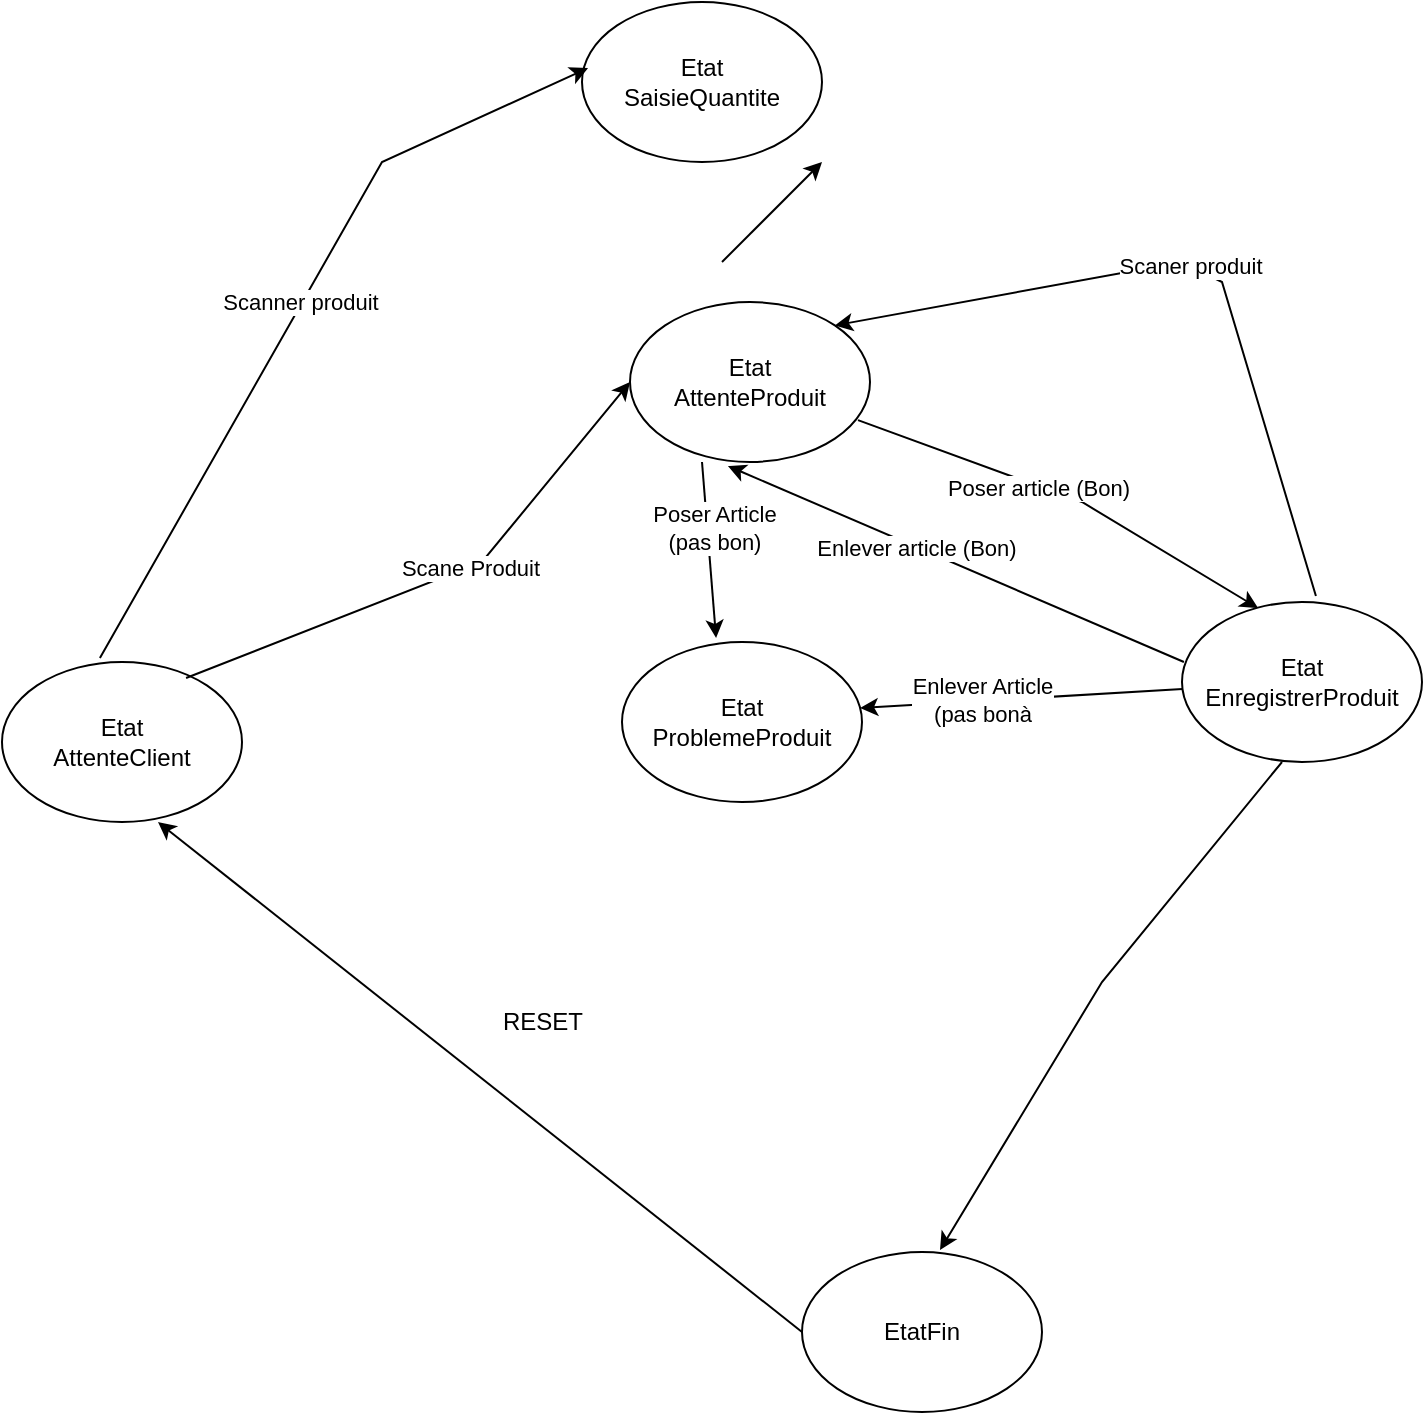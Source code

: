 <mxfile version="21.0.8" type="github">
  <diagram name="Page-1" id="FrZEBVQiNB3O1--vANm9">
    <mxGraphModel dx="1434" dy="796" grid="1" gridSize="10" guides="1" tooltips="1" connect="1" arrows="1" fold="1" page="1" pageScale="1" pageWidth="827" pageHeight="1169" math="0" shadow="0">
      <root>
        <mxCell id="0" />
        <mxCell id="1" parent="0" />
        <mxCell id="02MSICZf1UXUIeg_eWaf-1" value="Etat&lt;br&gt;AttenteClient" style="ellipse;whiteSpace=wrap;html=1;" parent="1" vertex="1">
          <mxGeometry x="10" y="350" width="120" height="80" as="geometry" />
        </mxCell>
        <mxCell id="02MSICZf1UXUIeg_eWaf-2" value="Etat&lt;br&gt;AttenteProduit" style="ellipse;whiteSpace=wrap;html=1;" parent="1" vertex="1">
          <mxGeometry x="324" y="170" width="120" height="80" as="geometry" />
        </mxCell>
        <mxCell id="02MSICZf1UXUIeg_eWaf-3" value="Etat&lt;br&gt;EnregistrerProduit" style="ellipse;whiteSpace=wrap;html=1;" parent="1" vertex="1">
          <mxGeometry x="600" y="320" width="120" height="80" as="geometry" />
        </mxCell>
        <mxCell id="02MSICZf1UXUIeg_eWaf-4" value="Etat&lt;br&gt;ProblemeProduit" style="ellipse;whiteSpace=wrap;html=1;" parent="1" vertex="1">
          <mxGeometry x="320" y="340" width="120" height="80" as="geometry" />
        </mxCell>
        <mxCell id="02MSICZf1UXUIeg_eWaf-5" value="EtatFin" style="ellipse;whiteSpace=wrap;html=1;" parent="1" vertex="1">
          <mxGeometry x="410" y="645" width="120" height="80" as="geometry" />
        </mxCell>
        <mxCell id="02MSICZf1UXUIeg_eWaf-10" value="" style="endArrow=classic;html=1;rounded=0;exitX=0.767;exitY=0.1;exitDx=0;exitDy=0;exitPerimeter=0;entryX=0;entryY=0.5;entryDx=0;entryDy=0;" parent="1" source="02MSICZf1UXUIeg_eWaf-1" target="02MSICZf1UXUIeg_eWaf-2" edge="1">
          <mxGeometry width="50" height="50" relative="1" as="geometry">
            <mxPoint x="360" y="510" as="sourcePoint" />
            <mxPoint x="410" y="460" as="targetPoint" />
            <Array as="points">
              <mxPoint x="250" y="300" />
            </Array>
          </mxGeometry>
        </mxCell>
        <mxCell id="02MSICZf1UXUIeg_eWaf-18" value="Scane Produit" style="edgeLabel;html=1;align=center;verticalAlign=middle;resizable=0;points=[];" parent="02MSICZf1UXUIeg_eWaf-10" vertex="1" connectable="0">
          <mxGeometry x="0.102" relative="1" as="geometry">
            <mxPoint as="offset" />
          </mxGeometry>
        </mxCell>
        <mxCell id="02MSICZf1UXUIeg_eWaf-11" value="Scaner produit&lt;br&gt;" style="endArrow=classic;html=1;rounded=0;entryX=1;entryY=0;entryDx=0;entryDy=0;exitX=0.558;exitY=-0.037;exitDx=0;exitDy=0;exitPerimeter=0;" parent="1" target="02MSICZf1UXUIeg_eWaf-2" edge="1" source="02MSICZf1UXUIeg_eWaf-3">
          <mxGeometry width="50" height="50" relative="1" as="geometry">
            <mxPoint x="680" y="310" as="sourcePoint" />
            <mxPoint x="370" y="280" as="targetPoint" />
            <Array as="points">
              <mxPoint x="620" y="160" />
              <mxPoint x="600" y="150" />
            </Array>
          </mxGeometry>
        </mxCell>
        <mxCell id="02MSICZf1UXUIeg_eWaf-12" value="" style="endArrow=classic;html=1;rounded=0;exitX=1;exitY=0.5;exitDx=0;exitDy=0;entryX=0.575;entryY=-0.012;entryDx=0;entryDy=0;entryPerimeter=0;" parent="1" target="02MSICZf1UXUIeg_eWaf-5" edge="1">
          <mxGeometry width="50" height="50" relative="1" as="geometry">
            <mxPoint x="650" y="400" as="sourcePoint" />
            <mxPoint x="830" y="450" as="targetPoint" />
            <Array as="points">
              <mxPoint x="560" y="510" />
            </Array>
          </mxGeometry>
        </mxCell>
        <mxCell id="02MSICZf1UXUIeg_eWaf-13" value="" style="endArrow=classic;html=1;rounded=0;entryX=0.408;entryY=1.025;entryDx=0;entryDy=0;entryPerimeter=0;exitX=0.008;exitY=0.375;exitDx=0;exitDy=0;exitPerimeter=0;" parent="1" source="02MSICZf1UXUIeg_eWaf-3" target="02MSICZf1UXUIeg_eWaf-2" edge="1">
          <mxGeometry width="50" height="50" relative="1" as="geometry">
            <mxPoint x="370" y="420" as="sourcePoint" />
            <mxPoint x="410" y="320" as="targetPoint" />
          </mxGeometry>
        </mxCell>
        <mxCell id="02MSICZf1UXUIeg_eWaf-21" value="Enlever article (Bon)" style="edgeLabel;html=1;align=center;verticalAlign=middle;resizable=0;points=[];" parent="02MSICZf1UXUIeg_eWaf-13" vertex="1" connectable="0">
          <mxGeometry x="0.176" relative="1" as="geometry">
            <mxPoint as="offset" />
          </mxGeometry>
        </mxCell>
        <mxCell id="02MSICZf1UXUIeg_eWaf-14" value="" style="endArrow=classic;html=1;rounded=0;entryX=0.317;entryY=0.038;entryDx=0;entryDy=0;entryPerimeter=0;exitX=0.95;exitY=0.738;exitDx=0;exitDy=0;exitPerimeter=0;" parent="1" source="02MSICZf1UXUIeg_eWaf-2" target="02MSICZf1UXUIeg_eWaf-3" edge="1">
          <mxGeometry width="50" height="50" relative="1" as="geometry">
            <mxPoint x="611" y="360" as="sourcePoint" />
            <mxPoint x="419" y="322" as="targetPoint" />
            <Array as="points">
              <mxPoint x="550" y="270" />
            </Array>
          </mxGeometry>
        </mxCell>
        <mxCell id="02MSICZf1UXUIeg_eWaf-20" value="Poser article (Bon)&lt;br&gt;" style="edgeLabel;html=1;align=center;verticalAlign=middle;resizable=0;points=[];" parent="02MSICZf1UXUIeg_eWaf-14" vertex="1" connectable="0">
          <mxGeometry x="-0.134" y="-1" relative="1" as="geometry">
            <mxPoint as="offset" />
          </mxGeometry>
        </mxCell>
        <mxCell id="02MSICZf1UXUIeg_eWaf-15" value="" style="endArrow=classic;html=1;rounded=0;exitX=0.3;exitY=1;exitDx=0;exitDy=0;exitPerimeter=0;entryX=0.392;entryY=-0.025;entryDx=0;entryDy=0;entryPerimeter=0;" parent="1" source="02MSICZf1UXUIeg_eWaf-2" target="02MSICZf1UXUIeg_eWaf-4" edge="1">
          <mxGeometry width="50" height="50" relative="1" as="geometry">
            <mxPoint x="360" y="510" as="sourcePoint" />
            <mxPoint x="390" y="360" as="targetPoint" />
          </mxGeometry>
        </mxCell>
        <mxCell id="02MSICZf1UXUIeg_eWaf-22" value="Poser Article &lt;br&gt;(pas bon)" style="edgeLabel;html=1;align=center;verticalAlign=middle;resizable=0;points=[];" parent="02MSICZf1UXUIeg_eWaf-15" vertex="1" connectable="0">
          <mxGeometry x="-0.243" y="3" relative="1" as="geometry">
            <mxPoint as="offset" />
          </mxGeometry>
        </mxCell>
        <mxCell id="02MSICZf1UXUIeg_eWaf-17" value="" style="endArrow=classic;html=1;rounded=0;entryX=0.992;entryY=0.413;entryDx=0;entryDy=0;entryPerimeter=0;" parent="1" source="02MSICZf1UXUIeg_eWaf-3" target="02MSICZf1UXUIeg_eWaf-4" edge="1">
          <mxGeometry width="50" height="50" relative="1" as="geometry">
            <mxPoint x="370" y="260" as="sourcePoint" />
            <mxPoint x="397" y="378" as="targetPoint" />
          </mxGeometry>
        </mxCell>
        <mxCell id="02MSICZf1UXUIeg_eWaf-23" value="Enlever Article&lt;br&gt;(pas bonà" style="edgeLabel;html=1;align=center;verticalAlign=middle;resizable=0;points=[];" parent="02MSICZf1UXUIeg_eWaf-17" vertex="1" connectable="0">
          <mxGeometry x="0.248" relative="1" as="geometry">
            <mxPoint y="-1" as="offset" />
          </mxGeometry>
        </mxCell>
        <mxCell id="02MSICZf1UXUIeg_eWaf-24" value="" style="endArrow=classic;html=1;rounded=0;entryX=0.65;entryY=1;entryDx=0;entryDy=0;entryPerimeter=0;exitX=0;exitY=0.5;exitDx=0;exitDy=0;" parent="1" source="02MSICZf1UXUIeg_eWaf-5" target="02MSICZf1UXUIeg_eWaf-1" edge="1">
          <mxGeometry width="50" height="50" relative="1" as="geometry">
            <mxPoint x="360" y="480" as="sourcePoint" />
            <mxPoint x="410" y="430" as="targetPoint" />
          </mxGeometry>
        </mxCell>
        <mxCell id="02MSICZf1UXUIeg_eWaf-26" value="RESET" style="text;html=1;align=center;verticalAlign=middle;resizable=0;points=[];autosize=1;strokeColor=none;fillColor=none;" parent="1" vertex="1">
          <mxGeometry x="250" y="515" width="60" height="30" as="geometry" />
        </mxCell>
        <mxCell id="uK6mD8ll8SenhdR1JYFj-1" value="Etat&lt;br&gt;SaisieQuantite&lt;br&gt;" style="ellipse;whiteSpace=wrap;html=1;" vertex="1" parent="1">
          <mxGeometry x="300" y="20" width="120" height="80" as="geometry" />
        </mxCell>
        <mxCell id="uK6mD8ll8SenhdR1JYFj-2" value="" style="endArrow=classic;html=1;rounded=0;entryX=0.025;entryY=0.413;entryDx=0;entryDy=0;entryPerimeter=0;exitX=0.408;exitY=-0.025;exitDx=0;exitDy=0;exitPerimeter=0;" edge="1" parent="1" source="02MSICZf1UXUIeg_eWaf-1" target="uK6mD8ll8SenhdR1JYFj-1">
          <mxGeometry width="50" height="50" relative="1" as="geometry">
            <mxPoint x="200" y="140" as="sourcePoint" />
            <mxPoint x="250" y="90" as="targetPoint" />
            <Array as="points">
              <mxPoint x="200" y="100" />
            </Array>
          </mxGeometry>
        </mxCell>
        <mxCell id="uK6mD8ll8SenhdR1JYFj-4" value="Scanner produit&lt;br&gt;" style="edgeLabel;html=1;align=center;verticalAlign=middle;resizable=0;points=[];" vertex="1" connectable="0" parent="uK6mD8ll8SenhdR1JYFj-2">
          <mxGeometry x="0.026" y="1" relative="1" as="geometry">
            <mxPoint as="offset" />
          </mxGeometry>
        </mxCell>
        <mxCell id="uK6mD8ll8SenhdR1JYFj-8" value="" style="endArrow=classic;html=1;rounded=0;" edge="1" parent="1">
          <mxGeometry width="50" height="50" relative="1" as="geometry">
            <mxPoint x="370" y="150" as="sourcePoint" />
            <mxPoint x="420" y="100" as="targetPoint" />
          </mxGeometry>
        </mxCell>
      </root>
    </mxGraphModel>
  </diagram>
</mxfile>
